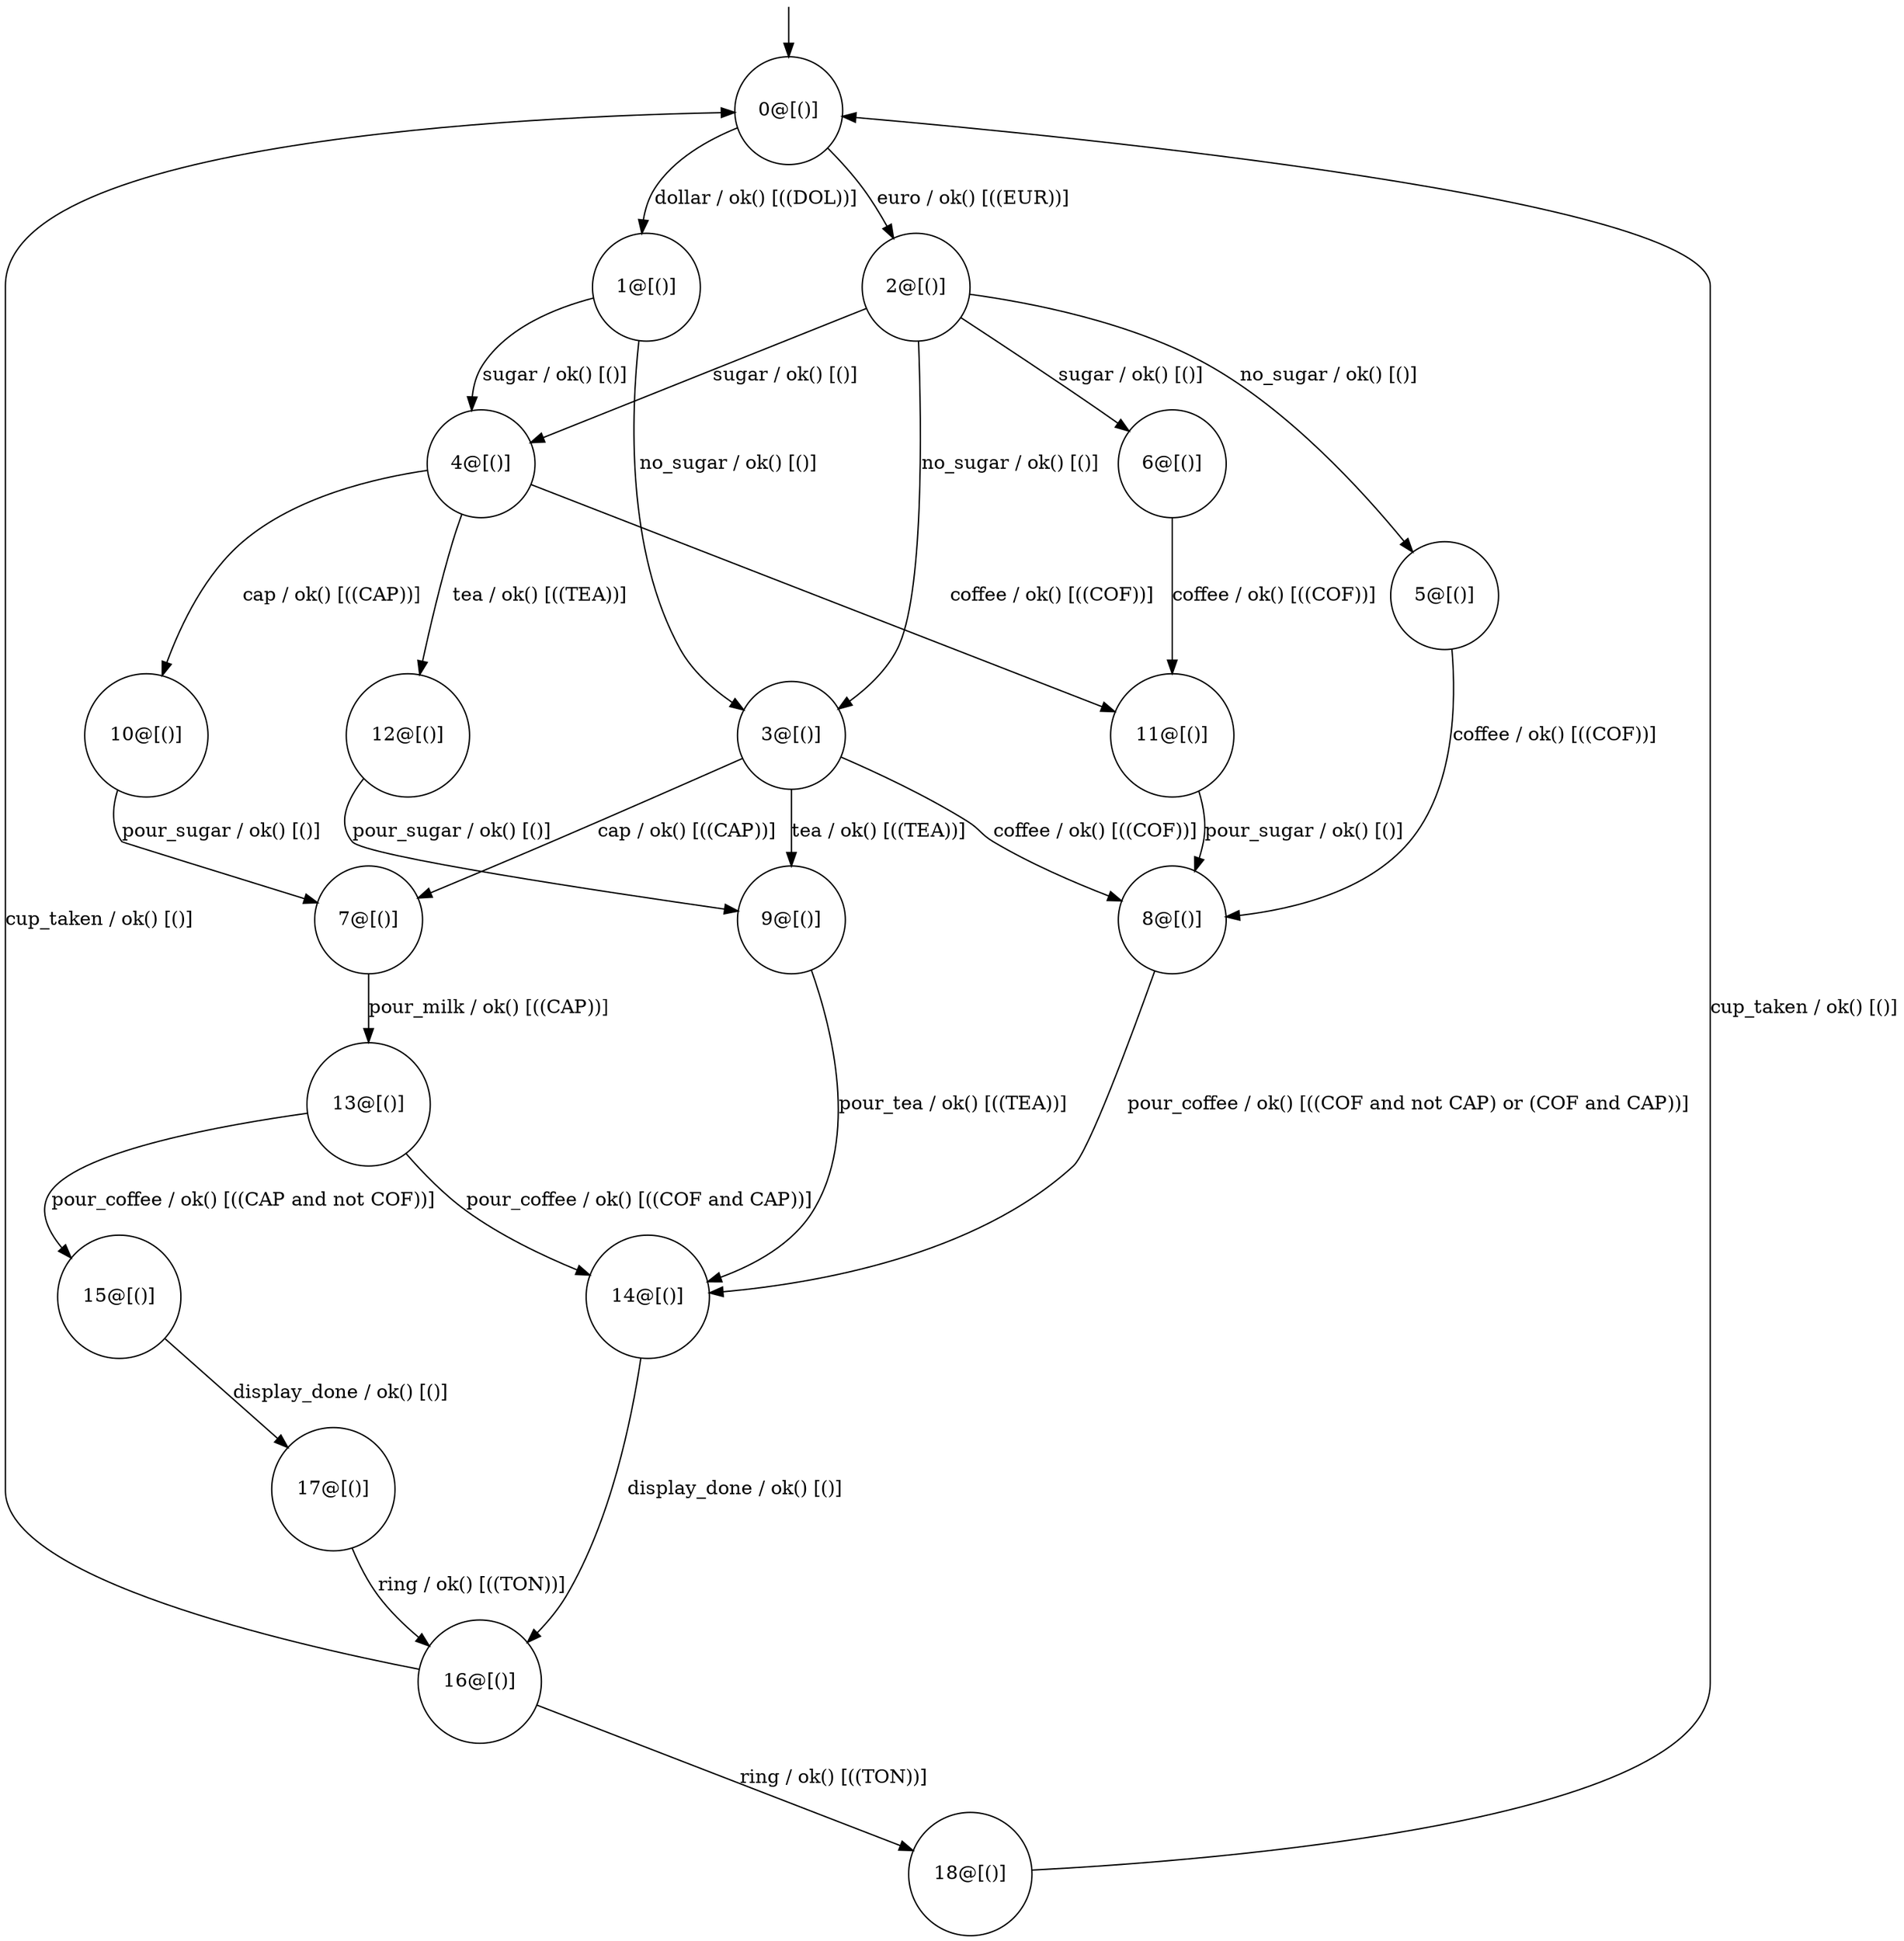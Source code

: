 digraph g {
	edge [lblstyle="above, sloped"];
	s0 [shape="circle" label="0@[()]"];
	s1 [shape="circle" label="1@[()]"];
	s2 [shape="circle" label="2@[()]"];
	s3 [shape="circle" label="3@[()]"];
	s4 [shape="circle" label="4@[()]"];
	s5 [shape="circle" label="5@[()]"];
	s6 [shape="circle" label="6@[()]"];
	s7 [shape="circle" label="7@[()]"];
	s8 [shape="circle" label="8@[()]"];
	s9 [shape="circle" label="9@[()]"];
	s10 [shape="circle" label="10@[()]"];
	s11 [shape="circle" label="11@[()]"];
	s12 [shape="circle" label="12@[()]"];
	s13 [shape="circle" label="13@[()]"];
	s14 [shape="circle" label="14@[()]"];
	s15 [shape="circle" label="15@[()]"];
	s16 [shape="circle" label="16@[()]"];
	s17 [shape="circle" label="17@[()]"];
	s18 [shape="circle" label="18@[()]"];
	s0 -> s1 [label="dollar / ok() [((DOL))]"];
	s0 -> s2 [label="euro / ok() [((EUR))]"];
	s1 -> s3 [label="no_sugar / ok() [()]"];
	s1 -> s4 [label="sugar / ok() [()]"];
	s2 -> s3 [label="no_sugar / ok() [()]"];
	s2 -> s5 [label="no_sugar / ok() [()]"];
	s2 -> s4 [label="sugar / ok() [()]"];
	s2 -> s6 [label="sugar / ok() [()]"];
	s3 -> s7 [label="cap / ok() [((CAP))]"];
	s3 -> s8 [label="coffee / ok() [((COF))]"];
	s3 -> s9 [label="tea / ok() [((TEA))]"];
	s4 -> s10 [label="cap / ok() [((CAP))]"];
	s4 -> s11 [label="coffee / ok() [((COF))]"];
	s4 -> s12 [label="tea / ok() [((TEA))]"];
	s5 -> s8 [label="coffee / ok() [((COF))]"];
	s6 -> s11 [label="coffee / ok() [((COF))]"];
	s7 -> s13 [label="pour_milk / ok() [((CAP))]"];
	s8 -> s14 [label="pour_coffee / ok() [((COF and not CAP) or (COF and CAP))]"];
	s9 -> s14 [label="pour_tea / ok() [((TEA))]"];
	s10 -> s7 [label="pour_sugar / ok() [()]"];
	s11 -> s8 [label="pour_sugar / ok() [()]"];
	s12 -> s9 [label="pour_sugar / ok() [()]"];
	s13 -> s14 [label="pour_coffee / ok() [((COF and CAP))]"];
	s13 -> s15 [label="pour_coffee / ok() [((CAP and not COF))]"];
	s14 -> s16 [label="display_done / ok() [()]"];
	s15 -> s17 [label="display_done / ok() [()]"];
	s16 -> s0 [label="cup_taken / ok() [()]"];
	s16 -> s18 [label="ring / ok() [((TON))]"];
	s17 -> s16 [label="ring / ok() [((TON))]"];
	s18 -> s0 [label="cup_taken / ok() [()]"];
	__start0 [label="" shape="none" width="0" height="0"];
	__start0 -> s0;
}